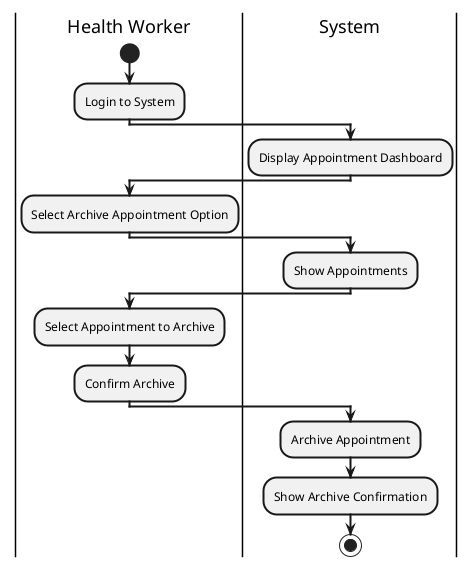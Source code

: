 @startuml
skinparam defaultTextAlignment center
skinparam ArrowThickness 2
skinparam ActivityBorderThickness 2
skinparam ActivityDiamondBackgroundColor white
skinparam ActivityDiamondBorderThickness 2

|Health Worker|
start
:Login to System;

|System|
:Display Appointment Dashboard;

|Health Worker|
:Select Archive Appointment Option;

|System|
:Show Appointments;

|Health Worker|
:Select Appointment to Archive;
:Confirm Archive;

|System|
:Archive Appointment;
:Show Archive Confirmation;

stop

@enduml 